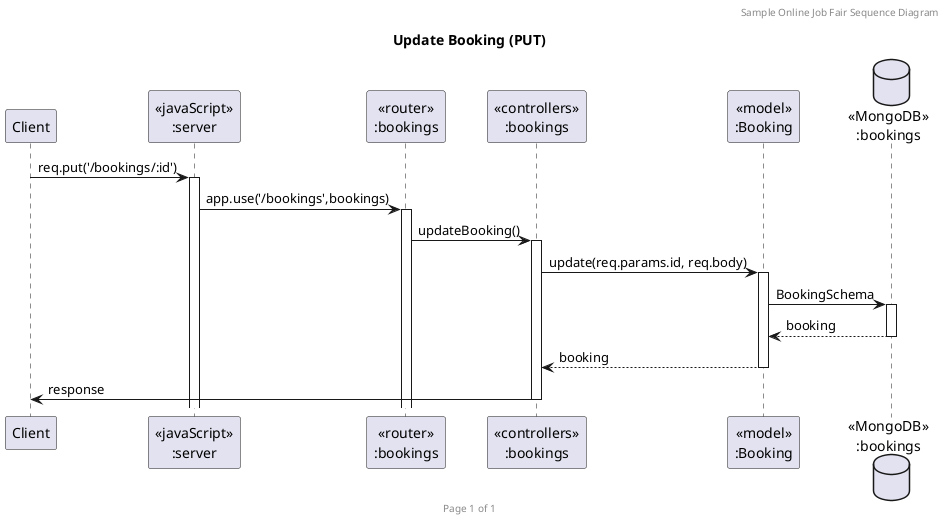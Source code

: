 @startuml Manage Booking (PUT)

header Sample Online Job Fair Sequence Diagram
footer Page %page% of %lastpage%
title "Update Booking (PUT)"

participant "Client" as client
participant "<<javaScript>>\n:server" as server
participant "<<router>>\n:bookings" as routerBookings
participant "<<controllers>>\n:bookings" as controllersBookings
participant "<<model>>\n:Booking" as modelBooking
database "<<MongoDB>>\n:bookings" as BookingsDatabase

client->server ++:req.put('/bookings/:id')
server->routerBookings ++:app.use('/bookings',bookings)
routerBookings -> controllersBookings ++:updateBooking()
controllersBookings -> modelBooking ++:update(req.params.id, req.body)
modelBooking -> BookingsDatabase ++: BookingSchema
BookingsDatabase --> modelBooking --: booking
controllersBookings <-- modelBooking --: booking
controllersBookings->client --:response



@enduml
